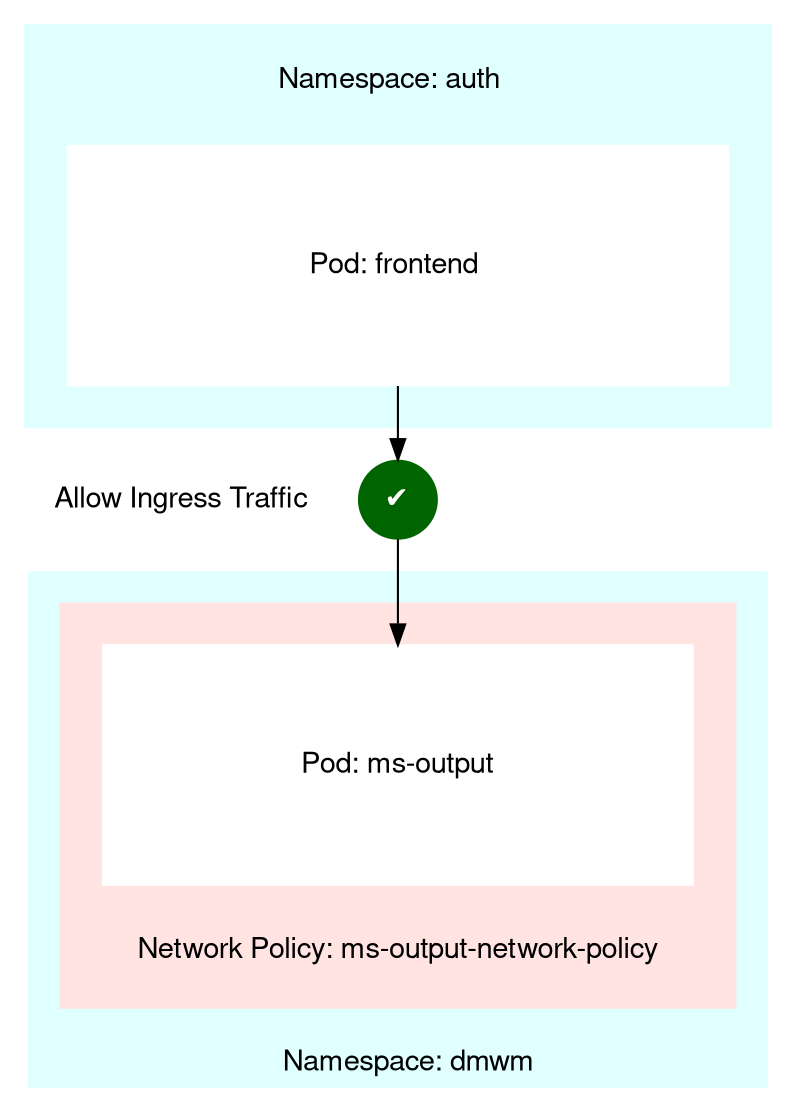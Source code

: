 digraph G {

	fontname="Helvetica,Arial,sans-serif"
	node [fontname="Helvetica,Arial,sans-serif"]
	edge [fontname="Helvetica,Arial,sans-serif"]
	rankdir=TB
    rank=same; httpgo; auth_proxy_server; tick;
    httpgo[style=filled, color=white, shape=box]
    auth_proxy_server[style=filled, color=white, shape=box]

	subgraph cluster_0 {
		style=filled;
		color=lightcyan;
		node [style=filled, color=white, shape=box];
		auth_proxy_server [label="    Pod: frontend     ", margin="1.4,0.7"]
		label = " \n                      Namespace: auth                        ";
		labeljust="c"
		margin=20;
	}

	subgraph cluster_1 {
	    style=filled;
		color=lightcyan;
		node [style=filled, shape=box];
		label = "   Namespace: dmwm";
		labelloc=b;
		labeljust="c"
		margin=15;
		
		subgraph cluster_2 {
		    nodesep=1;
		    style=filled;
		    color=mistyrose;
		    label="Network Policy: ms-output-network-policy\n\n"
		    labeljust="c"
		    labelloc=b;
		    margin=20;
		    httpgo[label="            Pod: ms-output            ", labeljust="c", color=white, margin=0.7 ]
		    //space [label=""style=invis]
		    //space -> httpgo [style=invis, minlen=1]
		}
	}
	subgraph cluster_4 {
		color=white
		//label = "\lAllow Ingress Traffic";
		allow_label[color=white, margin=0, label="Allow Ingress Traffic"]
		tick[shape=circle, style=filled, color=darkgreen, fontcolor=white label=<&#10004;>]
	}
	
	
	auth_proxy_server -> tick [minlen=1]
	tick -> httpgo[]

}